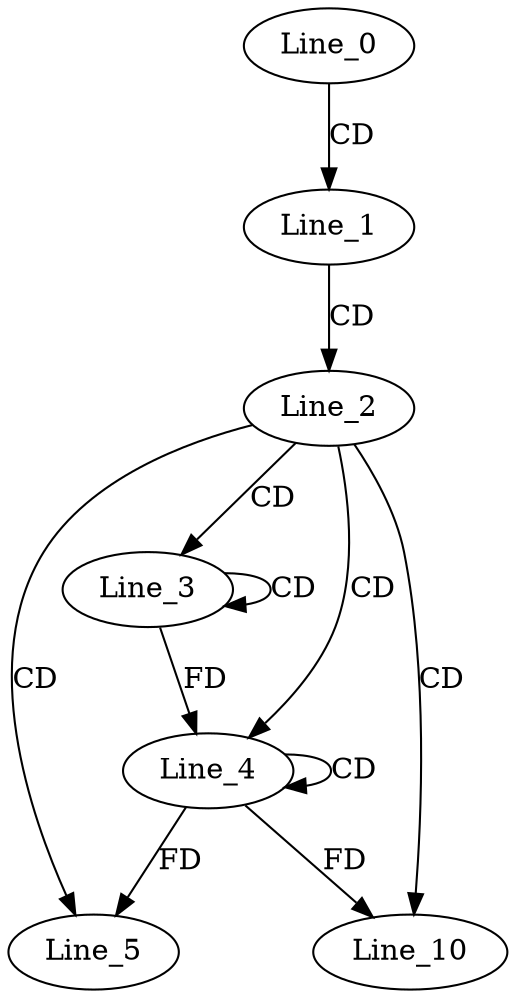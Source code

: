 digraph G {
  Line_0;
  Line_1;
  Line_2;
  Line_3;
  Line_3;
  Line_4;
  Line_4;
  Line_5;
  Line_10;
  Line_0 -> Line_1 [ label="CD" ];
  Line_1 -> Line_2 [ label="CD" ];
  Line_2 -> Line_3 [ label="CD" ];
  Line_3 -> Line_3 [ label="CD" ];
  Line_2 -> Line_4 [ label="CD" ];
  Line_4 -> Line_4 [ label="CD" ];
  Line_3 -> Line_4 [ label="FD" ];
  Line_2 -> Line_5 [ label="CD" ];
  Line_4 -> Line_5 [ label="FD" ];
  Line_2 -> Line_10 [ label="CD" ];
  Line_4 -> Line_10 [ label="FD" ];
}
